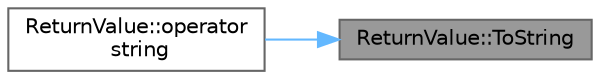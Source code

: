 digraph "ReturnValue::ToString"
{
 // LATEX_PDF_SIZE
  bgcolor="transparent";
  edge [fontname=Helvetica,fontsize=10,labelfontname=Helvetica,labelfontsize=10];
  node [fontname=Helvetica,fontsize=10,shape=box,height=0.2,width=0.4];
  rankdir="RL";
  Node1 [id="Node000001",label="ReturnValue::ToString",height=0.2,width=0.4,color="gray40", fillcolor="grey60", style="filled", fontcolor="black",tooltip=" "];
  Node1 -> Node2 [id="edge1_Node000001_Node000002",dir="back",color="steelblue1",style="solid",tooltip=" "];
  Node2 [id="Node000002",label="ReturnValue::operator\l string",height=0.2,width=0.4,color="grey40", fillcolor="white", style="filled",URL="$class_return_value.html#a1cbca3ce82ca94d5edae9b6d5cfae63b",tooltip="returns the human readable string representation of the ReturnValue."];
}

